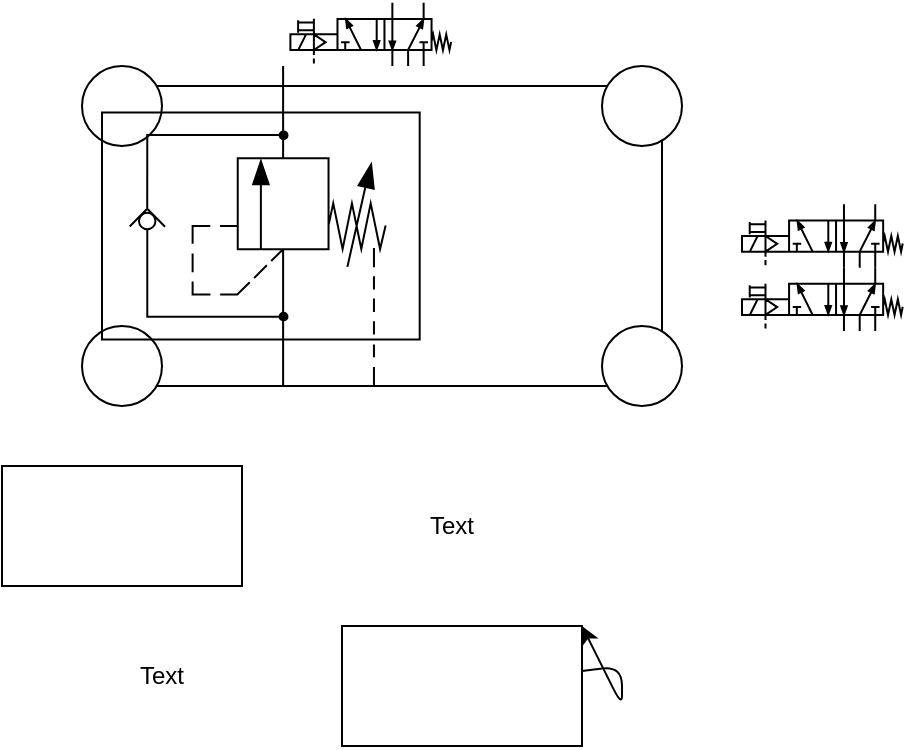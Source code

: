 <mxfile>
    <diagram id="fzMtfdxxjYxAgoeEOAkT" name="Page-1">
        <mxGraphModel dx="508" dy="574" grid="1" gridSize="10" guides="1" tooltips="1" connect="1" arrows="1" fold="1" page="1" pageScale="1" pageWidth="850" pageHeight="1100" math="0" shadow="0">
            <root>
                <mxCell id="0"/>
                <mxCell id="1" parent="0"/>
                <mxCell id="3" value="" style="rounded=0;whiteSpace=wrap;html=1;" parent="1" vertex="1">
                    <mxGeometry x="160" y="180" width="280" height="150" as="geometry"/>
                </mxCell>
                <mxCell id="4" value="" style="ellipse;whiteSpace=wrap;html=1;aspect=fixed;" parent="1" vertex="1">
                    <mxGeometry x="150" y="170" width="40" height="40" as="geometry"/>
                </mxCell>
                <mxCell id="6" value="" style="ellipse;whiteSpace=wrap;html=1;aspect=fixed;" parent="1" vertex="1">
                    <mxGeometry x="410" y="300" width="40" height="40" as="geometry"/>
                </mxCell>
                <mxCell id="7" value="" style="ellipse;whiteSpace=wrap;html=1;aspect=fixed;" parent="1" vertex="1">
                    <mxGeometry x="150" y="300" width="40" height="40" as="geometry"/>
                </mxCell>
                <mxCell id="8" value="" style="ellipse;whiteSpace=wrap;html=1;aspect=fixed;" parent="1" vertex="1">
                    <mxGeometry x="410" y="170" width="40" height="40" as="geometry"/>
                </mxCell>
                <mxCell id="14" value="" style="verticalLabelPosition=bottom;aspect=fixed;html=1;verticalAlign=top;fillColor=strokeColor;align=center;outlineConnect=0;shape=mxgraph.fluid_power.x10430;points=[[0.634,0,0],[0.634,1,0],[0.83,0,0],[0.732,1,0],[0.83,1,0],[0.343,0.25,0],[0.341,0.75,0],[0.537,0.25,0],[0.537,0.75,0],[0.44,0.75,0],[0.145,1,0],[0,0.5,0],[0,0.625,0],[0,0.75,0]]" parent="1" vertex="1">
                    <mxGeometry x="480" y="270.82" width="80.36" height="31.64" as="geometry"/>
                </mxCell>
                <mxCell id="16" value="" style="verticalLabelPosition=bottom;aspect=fixed;html=1;verticalAlign=top;fillColor=strokeColor;align=center;outlineConnect=0;shape=mxgraph.fluid_power.x10520;points=[[0.57,0,0],[0.57,1,0],[0.856,1,0]]" parent="1" vertex="1">
                    <mxGeometry x="160" y="170" width="158.84" height="160" as="geometry"/>
                </mxCell>
                <mxCell id="18" value="" style="verticalLabelPosition=bottom;aspect=fixed;html=1;verticalAlign=top;fillColor=strokeColor;align=center;outlineConnect=0;shape=mxgraph.fluid_power.x10430;points=[[0.634,0,0],[0.634,1,0],[0.83,0,0],[0.732,1,0],[0.83,1,0],[0.343,0.25,0],[0.341,0.75,0],[0.537,0.25,0],[0.537,0.75,0],[0.44,0.75,0],[0.145,1,0],[0,0.5,0],[0,0.625,0],[0,0.75,0]]" parent="1" vertex="1">
                    <mxGeometry x="480" y="239.18" width="80.36" height="31.64" as="geometry"/>
                </mxCell>
                <mxCell id="19" value="" style="verticalLabelPosition=bottom;aspect=fixed;html=1;verticalAlign=top;fillColor=strokeColor;align=center;outlineConnect=0;shape=mxgraph.fluid_power.x10430;points=[[0.634,0,0],[0.634,1,0],[0.83,0,0],[0.732,1,0],[0.83,1,0],[0.343,0.25,0],[0.341,0.75,0],[0.537,0.25,0],[0.537,0.75,0],[0.44,0.75,0],[0.145,1,0],[0,0.5,0],[0,0.625,0],[0,0.75,0]]" parent="1" vertex="1">
                    <mxGeometry x="254.2" y="138.36" width="80.36" height="31.64" as="geometry"/>
                </mxCell>
                <mxCell id="20" value="" style="rounded=0;whiteSpace=wrap;html=1;" vertex="1" parent="1">
                    <mxGeometry x="110" y="370" width="120" height="60" as="geometry"/>
                </mxCell>
                <mxCell id="21" value="" style="rounded=0;whiteSpace=wrap;html=1;" vertex="1" parent="1">
                    <mxGeometry x="280" y="450" width="120" height="60" as="geometry"/>
                </mxCell>
                <mxCell id="22" value="Text" style="text;html=1;strokeColor=none;fillColor=none;align=center;verticalAlign=middle;whiteSpace=wrap;rounded=0;" vertex="1" parent="1">
                    <mxGeometry x="305" y="385" width="60" height="30" as="geometry"/>
                </mxCell>
                <mxCell id="23" value="Text" style="text;html=1;strokeColor=none;fillColor=none;align=center;verticalAlign=middle;whiteSpace=wrap;rounded=0;" vertex="1" parent="1">
                    <mxGeometry x="160" y="460" width="60" height="30" as="geometry"/>
                </mxCell>
                <mxCell id="24" style="edgeStyle=none;html=1;entryX=1;entryY=0;entryDx=0;entryDy=0;" edge="1" parent="1" source="21" target="21">
                    <mxGeometry relative="1" as="geometry"/>
                </mxCell>
            </root>
        </mxGraphModel>
    </diagram>
    <diagram id="OUNr1xDCwSXzbk8L-hgo" name="Page-1">
        <mxGraphModel grid="1" page="1" gridSize="10" guides="1" tooltips="1" connect="1" arrows="1" fold="1" pageScale="1" pageWidth="850" pageHeight="1100" math="0" shadow="0">
            <root>
                <mxCell id="0"/>
                <mxCell id="1" parent="0"/>
            </root>
        </mxGraphModel>
    </diagram>
</mxfile>